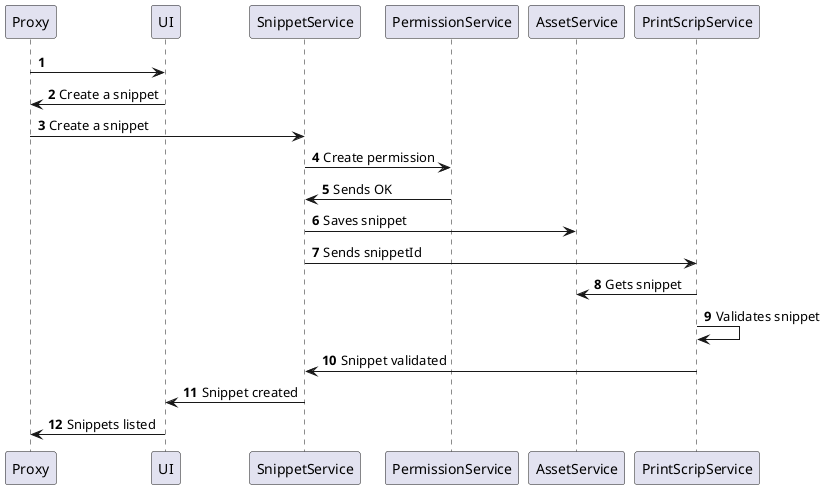 @startuml
'https://plantuml.com/sequence-diagram

autonumber
Proxy -> UI
UI -> Proxy: Create a snippet
Proxy -> SnippetService: Create a snippet
SnippetService -> PermissionService: Create permission
PermissionService -> SnippetService: Sends OK
SnippetService -> AssetService: Saves snippet
SnippetService -> PrintScripService: Sends snippetId
PrintScripService -> AssetService: Gets snippet
PrintScripService -> PrintScripService: Validates snippet
PrintScripService -> SnippetService: Snippet validated


SnippetService -> UI: Snippet created
Proxy <- UI: Snippets listed
@enduml